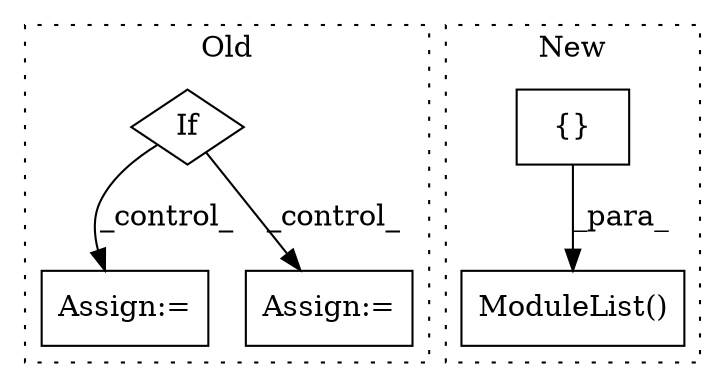 digraph G {
subgraph cluster0 {
1 [label="If" a="96" s="40934,40954" l="3,14" shape="diamond"];
3 [label="Assign:=" a="68" s="41189" l="3" shape="box"];
4 [label="Assign:=" a="68" s="40982" l="3" shape="box"];
label = "Old";
style="dotted";
}
subgraph cluster1 {
2 [label="ModuleList()" a="75" s="38628,39288" l="14,1" shape="box"];
5 [label="{}" a="59" s="38642,39273" l="18,0" shape="box"];
label = "New";
style="dotted";
}
1 -> 3 [label="_control_"];
1 -> 4 [label="_control_"];
5 -> 2 [label="_para_"];
}